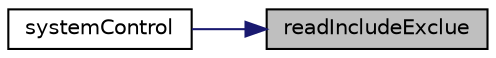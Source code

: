 digraph "readIncludeExclue"
{
 // LATEX_PDF_SIZE
  edge [fontname="Helvetica",fontsize="10",labelfontname="Helvetica",labelfontsize="10"];
  node [fontname="Helvetica",fontsize="10",shape=record];
  rankdir="RL";
  Node1 [label="readIncludeExclue",height=0.2,width=0.4,color="black", fillcolor="grey75", style="filled", fontcolor="black",tooltip=" "];
  Node1 -> Node2 [dir="back",color="midnightblue",fontsize="10",style="solid",fontname="Helvetica"];
  Node2 [label="systemControl",height=0.2,width=0.4,color="black", fillcolor="white", style="filled",URL="$classpFlow_1_1systemControl.html#ab5a7a83b2be626779e8da1684287f6ad",tooltip=" "];
}
